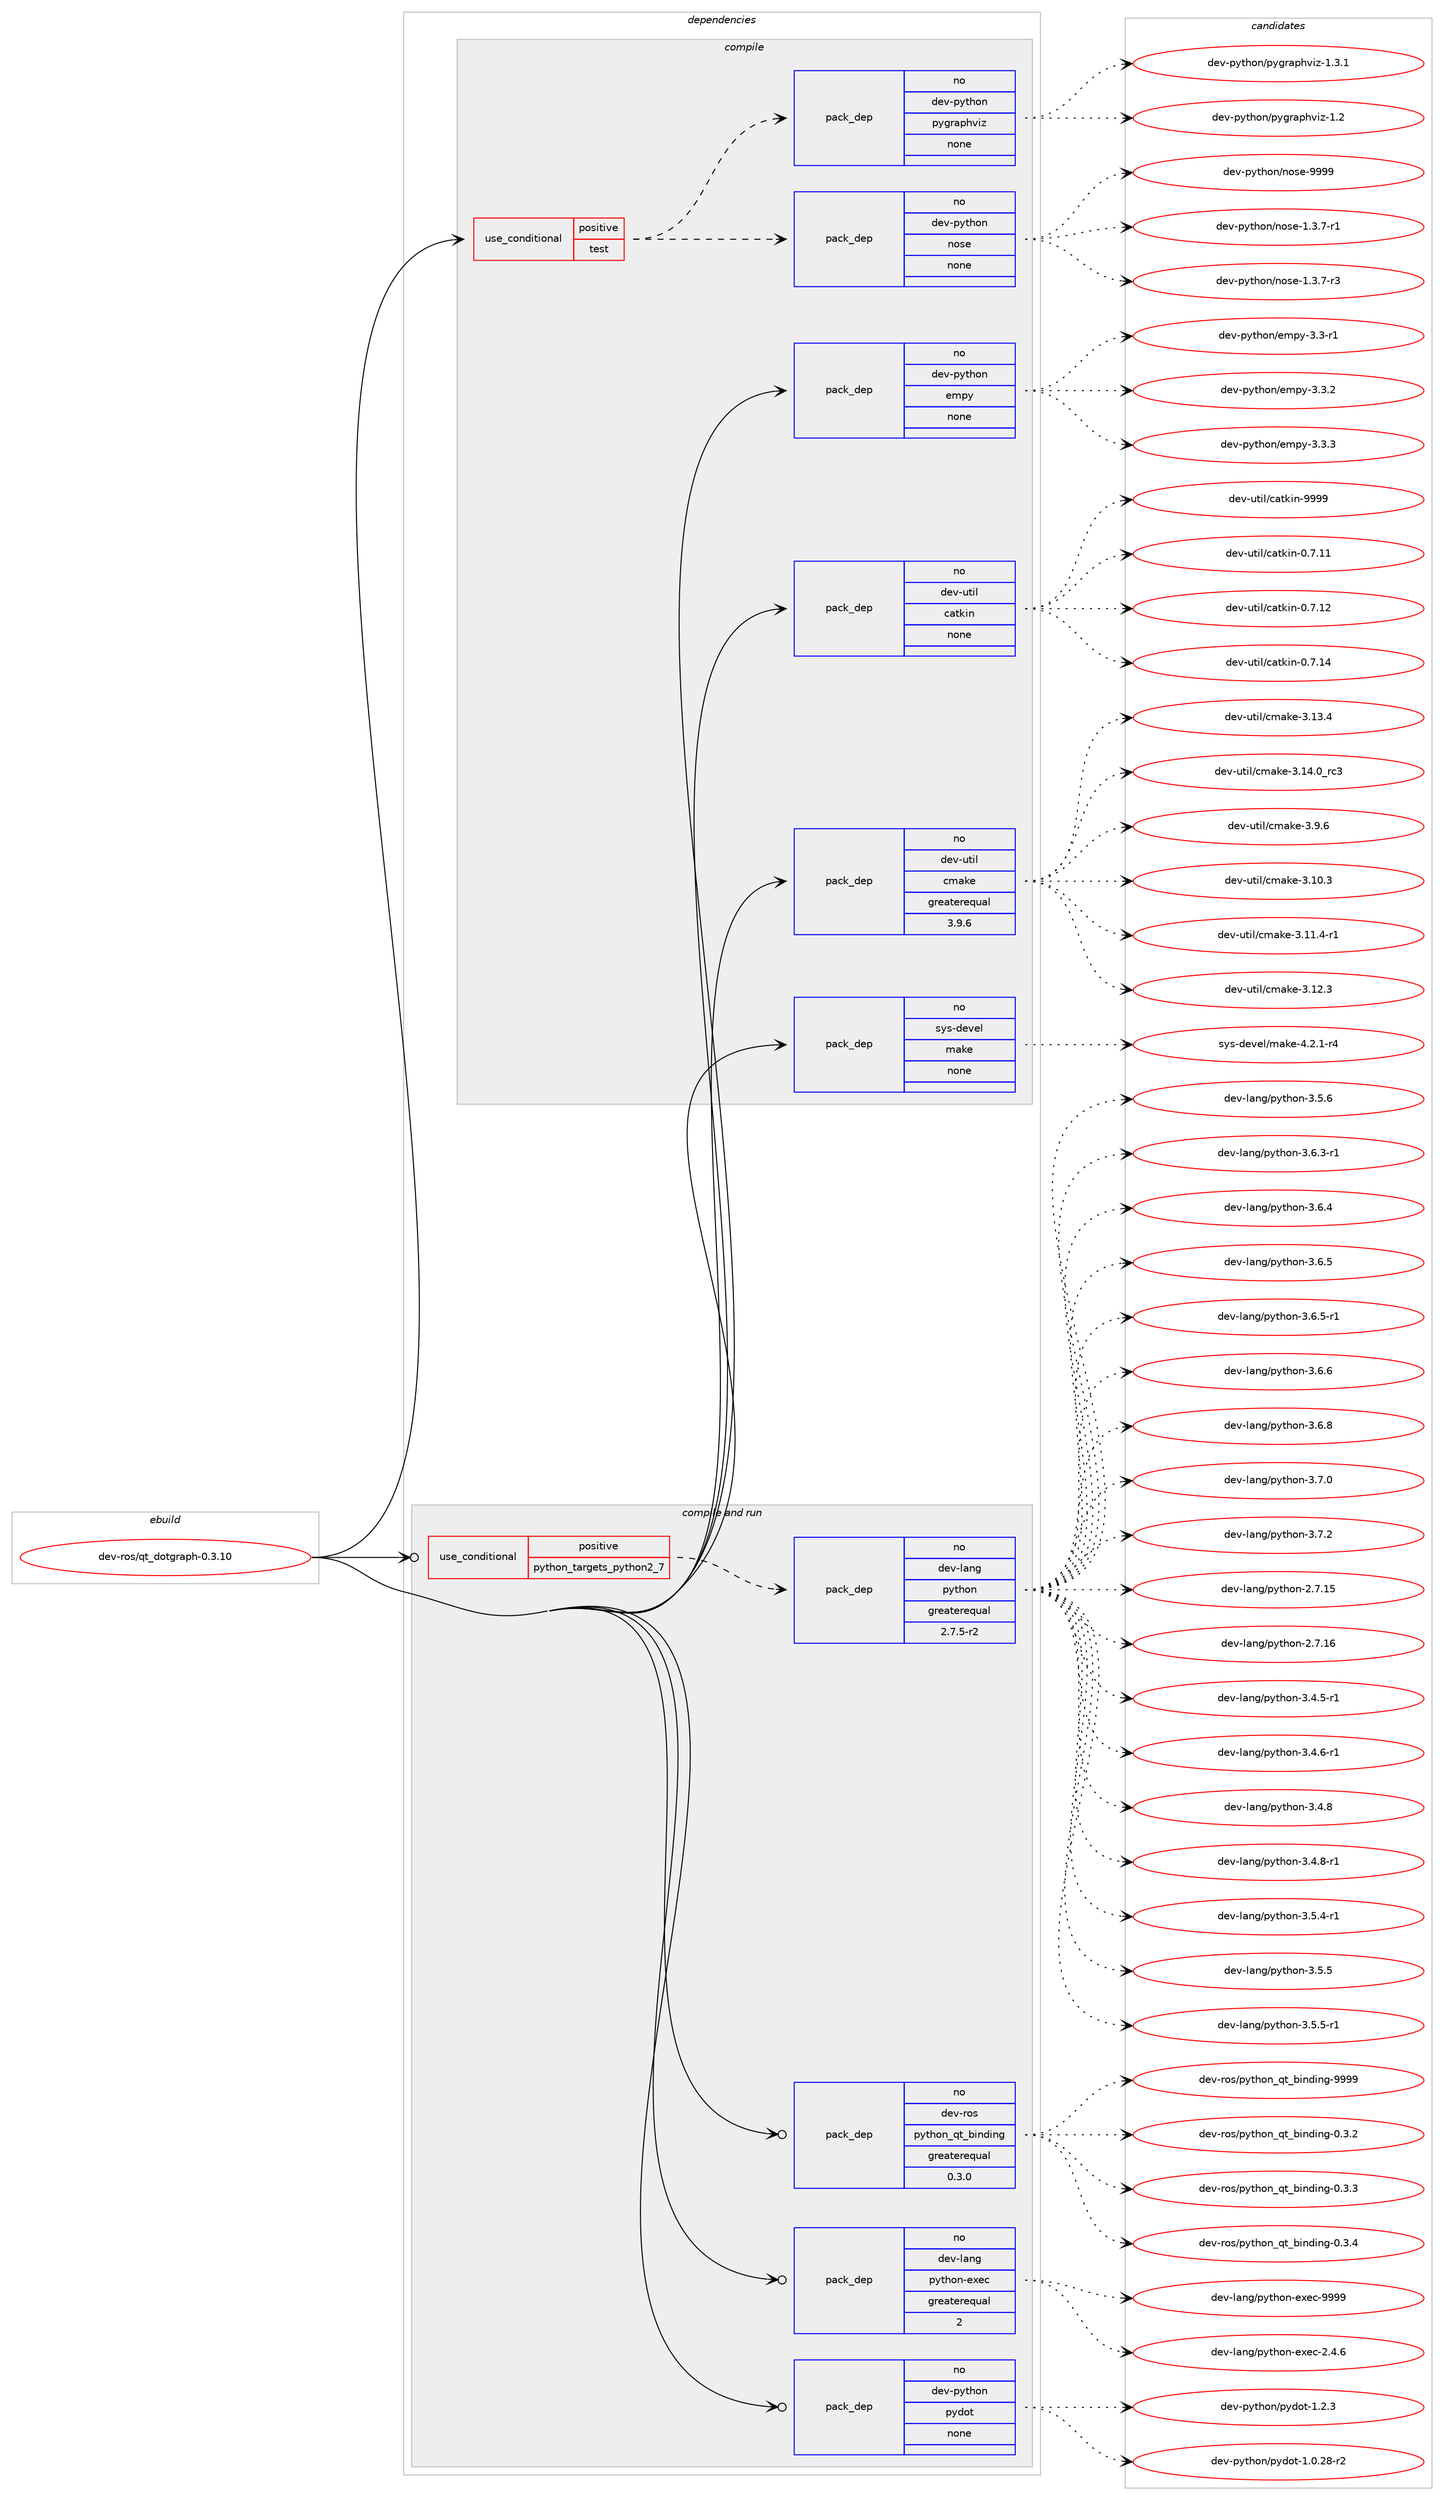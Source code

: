 digraph prolog {

# *************
# Graph options
# *************

newrank=true;
concentrate=true;
compound=true;
graph [rankdir=LR,fontname=Helvetica,fontsize=10,ranksep=1.5];#, ranksep=2.5, nodesep=0.2];
edge  [arrowhead=vee];
node  [fontname=Helvetica,fontsize=10];

# **********
# The ebuild
# **********

subgraph cluster_leftcol {
color=gray;
rank=same;
label=<<i>ebuild</i>>;
id [label="dev-ros/qt_dotgraph-0.3.10", color=red, width=4, href="../dev-ros/qt_dotgraph-0.3.10.svg"];
}

# ****************
# The dependencies
# ****************

subgraph cluster_midcol {
color=gray;
label=<<i>dependencies</i>>;
subgraph cluster_compile {
fillcolor="#eeeeee";
style=filled;
label=<<i>compile</i>>;
subgraph cond389448 {
dependency1462313 [label=<<TABLE BORDER="0" CELLBORDER="1" CELLSPACING="0" CELLPADDING="4"><TR><TD ROWSPAN="3" CELLPADDING="10">use_conditional</TD></TR><TR><TD>positive</TD></TR><TR><TD>test</TD></TR></TABLE>>, shape=none, color=red];
subgraph pack1049475 {
dependency1462314 [label=<<TABLE BORDER="0" CELLBORDER="1" CELLSPACING="0" CELLPADDING="4" WIDTH="220"><TR><TD ROWSPAN="6" CELLPADDING="30">pack_dep</TD></TR><TR><TD WIDTH="110">no</TD></TR><TR><TD>dev-python</TD></TR><TR><TD>nose</TD></TR><TR><TD>none</TD></TR><TR><TD></TD></TR></TABLE>>, shape=none, color=blue];
}
dependency1462313:e -> dependency1462314:w [weight=20,style="dashed",arrowhead="vee"];
subgraph pack1049476 {
dependency1462315 [label=<<TABLE BORDER="0" CELLBORDER="1" CELLSPACING="0" CELLPADDING="4" WIDTH="220"><TR><TD ROWSPAN="6" CELLPADDING="30">pack_dep</TD></TR><TR><TD WIDTH="110">no</TD></TR><TR><TD>dev-python</TD></TR><TR><TD>pygraphviz</TD></TR><TR><TD>none</TD></TR><TR><TD></TD></TR></TABLE>>, shape=none, color=blue];
}
dependency1462313:e -> dependency1462315:w [weight=20,style="dashed",arrowhead="vee"];
}
id:e -> dependency1462313:w [weight=20,style="solid",arrowhead="vee"];
subgraph pack1049477 {
dependency1462316 [label=<<TABLE BORDER="0" CELLBORDER="1" CELLSPACING="0" CELLPADDING="4" WIDTH="220"><TR><TD ROWSPAN="6" CELLPADDING="30">pack_dep</TD></TR><TR><TD WIDTH="110">no</TD></TR><TR><TD>dev-python</TD></TR><TR><TD>empy</TD></TR><TR><TD>none</TD></TR><TR><TD></TD></TR></TABLE>>, shape=none, color=blue];
}
id:e -> dependency1462316:w [weight=20,style="solid",arrowhead="vee"];
subgraph pack1049478 {
dependency1462317 [label=<<TABLE BORDER="0" CELLBORDER="1" CELLSPACING="0" CELLPADDING="4" WIDTH="220"><TR><TD ROWSPAN="6" CELLPADDING="30">pack_dep</TD></TR><TR><TD WIDTH="110">no</TD></TR><TR><TD>dev-util</TD></TR><TR><TD>catkin</TD></TR><TR><TD>none</TD></TR><TR><TD></TD></TR></TABLE>>, shape=none, color=blue];
}
id:e -> dependency1462317:w [weight=20,style="solid",arrowhead="vee"];
subgraph pack1049479 {
dependency1462318 [label=<<TABLE BORDER="0" CELLBORDER="1" CELLSPACING="0" CELLPADDING="4" WIDTH="220"><TR><TD ROWSPAN="6" CELLPADDING="30">pack_dep</TD></TR><TR><TD WIDTH="110">no</TD></TR><TR><TD>dev-util</TD></TR><TR><TD>cmake</TD></TR><TR><TD>greaterequal</TD></TR><TR><TD>3.9.6</TD></TR></TABLE>>, shape=none, color=blue];
}
id:e -> dependency1462318:w [weight=20,style="solid",arrowhead="vee"];
subgraph pack1049480 {
dependency1462319 [label=<<TABLE BORDER="0" CELLBORDER="1" CELLSPACING="0" CELLPADDING="4" WIDTH="220"><TR><TD ROWSPAN="6" CELLPADDING="30">pack_dep</TD></TR><TR><TD WIDTH="110">no</TD></TR><TR><TD>sys-devel</TD></TR><TR><TD>make</TD></TR><TR><TD>none</TD></TR><TR><TD></TD></TR></TABLE>>, shape=none, color=blue];
}
id:e -> dependency1462319:w [weight=20,style="solid",arrowhead="vee"];
}
subgraph cluster_compileandrun {
fillcolor="#eeeeee";
style=filled;
label=<<i>compile and run</i>>;
subgraph cond389449 {
dependency1462320 [label=<<TABLE BORDER="0" CELLBORDER="1" CELLSPACING="0" CELLPADDING="4"><TR><TD ROWSPAN="3" CELLPADDING="10">use_conditional</TD></TR><TR><TD>positive</TD></TR><TR><TD>python_targets_python2_7</TD></TR></TABLE>>, shape=none, color=red];
subgraph pack1049481 {
dependency1462321 [label=<<TABLE BORDER="0" CELLBORDER="1" CELLSPACING="0" CELLPADDING="4" WIDTH="220"><TR><TD ROWSPAN="6" CELLPADDING="30">pack_dep</TD></TR><TR><TD WIDTH="110">no</TD></TR><TR><TD>dev-lang</TD></TR><TR><TD>python</TD></TR><TR><TD>greaterequal</TD></TR><TR><TD>2.7.5-r2</TD></TR></TABLE>>, shape=none, color=blue];
}
dependency1462320:e -> dependency1462321:w [weight=20,style="dashed",arrowhead="vee"];
}
id:e -> dependency1462320:w [weight=20,style="solid",arrowhead="odotvee"];
subgraph pack1049482 {
dependency1462322 [label=<<TABLE BORDER="0" CELLBORDER="1" CELLSPACING="0" CELLPADDING="4" WIDTH="220"><TR><TD ROWSPAN="6" CELLPADDING="30">pack_dep</TD></TR><TR><TD WIDTH="110">no</TD></TR><TR><TD>dev-lang</TD></TR><TR><TD>python-exec</TD></TR><TR><TD>greaterequal</TD></TR><TR><TD>2</TD></TR></TABLE>>, shape=none, color=blue];
}
id:e -> dependency1462322:w [weight=20,style="solid",arrowhead="odotvee"];
subgraph pack1049483 {
dependency1462323 [label=<<TABLE BORDER="0" CELLBORDER="1" CELLSPACING="0" CELLPADDING="4" WIDTH="220"><TR><TD ROWSPAN="6" CELLPADDING="30">pack_dep</TD></TR><TR><TD WIDTH="110">no</TD></TR><TR><TD>dev-python</TD></TR><TR><TD>pydot</TD></TR><TR><TD>none</TD></TR><TR><TD></TD></TR></TABLE>>, shape=none, color=blue];
}
id:e -> dependency1462323:w [weight=20,style="solid",arrowhead="odotvee"];
subgraph pack1049484 {
dependency1462324 [label=<<TABLE BORDER="0" CELLBORDER="1" CELLSPACING="0" CELLPADDING="4" WIDTH="220"><TR><TD ROWSPAN="6" CELLPADDING="30">pack_dep</TD></TR><TR><TD WIDTH="110">no</TD></TR><TR><TD>dev-ros</TD></TR><TR><TD>python_qt_binding</TD></TR><TR><TD>greaterequal</TD></TR><TR><TD>0.3.0</TD></TR></TABLE>>, shape=none, color=blue];
}
id:e -> dependency1462324:w [weight=20,style="solid",arrowhead="odotvee"];
}
subgraph cluster_run {
fillcolor="#eeeeee";
style=filled;
label=<<i>run</i>>;
}
}

# **************
# The candidates
# **************

subgraph cluster_choices {
rank=same;
color=gray;
label=<<i>candidates</i>>;

subgraph choice1049475 {
color=black;
nodesep=1;
choice10010111845112121116104111110471101111151014549465146554511449 [label="dev-python/nose-1.3.7-r1", color=red, width=4,href="../dev-python/nose-1.3.7-r1.svg"];
choice10010111845112121116104111110471101111151014549465146554511451 [label="dev-python/nose-1.3.7-r3", color=red, width=4,href="../dev-python/nose-1.3.7-r3.svg"];
choice10010111845112121116104111110471101111151014557575757 [label="dev-python/nose-9999", color=red, width=4,href="../dev-python/nose-9999.svg"];
dependency1462314:e -> choice10010111845112121116104111110471101111151014549465146554511449:w [style=dotted,weight="100"];
dependency1462314:e -> choice10010111845112121116104111110471101111151014549465146554511451:w [style=dotted,weight="100"];
dependency1462314:e -> choice10010111845112121116104111110471101111151014557575757:w [style=dotted,weight="100"];
}
subgraph choice1049476 {
color=black;
nodesep=1;
choice10010111845112121116104111110471121211031149711210411810512245494650 [label="dev-python/pygraphviz-1.2", color=red, width=4,href="../dev-python/pygraphviz-1.2.svg"];
choice100101118451121211161041111104711212110311497112104118105122454946514649 [label="dev-python/pygraphviz-1.3.1", color=red, width=4,href="../dev-python/pygraphviz-1.3.1.svg"];
dependency1462315:e -> choice10010111845112121116104111110471121211031149711210411810512245494650:w [style=dotted,weight="100"];
dependency1462315:e -> choice100101118451121211161041111104711212110311497112104118105122454946514649:w [style=dotted,weight="100"];
}
subgraph choice1049477 {
color=black;
nodesep=1;
choice1001011184511212111610411111047101109112121455146514511449 [label="dev-python/empy-3.3-r1", color=red, width=4,href="../dev-python/empy-3.3-r1.svg"];
choice1001011184511212111610411111047101109112121455146514650 [label="dev-python/empy-3.3.2", color=red, width=4,href="../dev-python/empy-3.3.2.svg"];
choice1001011184511212111610411111047101109112121455146514651 [label="dev-python/empy-3.3.3", color=red, width=4,href="../dev-python/empy-3.3.3.svg"];
dependency1462316:e -> choice1001011184511212111610411111047101109112121455146514511449:w [style=dotted,weight="100"];
dependency1462316:e -> choice1001011184511212111610411111047101109112121455146514650:w [style=dotted,weight="100"];
dependency1462316:e -> choice1001011184511212111610411111047101109112121455146514651:w [style=dotted,weight="100"];
}
subgraph choice1049478 {
color=black;
nodesep=1;
choice1001011184511711610510847999711610710511045484655464949 [label="dev-util/catkin-0.7.11", color=red, width=4,href="../dev-util/catkin-0.7.11.svg"];
choice1001011184511711610510847999711610710511045484655464950 [label="dev-util/catkin-0.7.12", color=red, width=4,href="../dev-util/catkin-0.7.12.svg"];
choice1001011184511711610510847999711610710511045484655464952 [label="dev-util/catkin-0.7.14", color=red, width=4,href="../dev-util/catkin-0.7.14.svg"];
choice100101118451171161051084799971161071051104557575757 [label="dev-util/catkin-9999", color=red, width=4,href="../dev-util/catkin-9999.svg"];
dependency1462317:e -> choice1001011184511711610510847999711610710511045484655464949:w [style=dotted,weight="100"];
dependency1462317:e -> choice1001011184511711610510847999711610710511045484655464950:w [style=dotted,weight="100"];
dependency1462317:e -> choice1001011184511711610510847999711610710511045484655464952:w [style=dotted,weight="100"];
dependency1462317:e -> choice100101118451171161051084799971161071051104557575757:w [style=dotted,weight="100"];
}
subgraph choice1049479 {
color=black;
nodesep=1;
choice1001011184511711610510847991099710710145514649484651 [label="dev-util/cmake-3.10.3", color=red, width=4,href="../dev-util/cmake-3.10.3.svg"];
choice10010111845117116105108479910997107101455146494946524511449 [label="dev-util/cmake-3.11.4-r1", color=red, width=4,href="../dev-util/cmake-3.11.4-r1.svg"];
choice1001011184511711610510847991099710710145514649504651 [label="dev-util/cmake-3.12.3", color=red, width=4,href="../dev-util/cmake-3.12.3.svg"];
choice1001011184511711610510847991099710710145514649514652 [label="dev-util/cmake-3.13.4", color=red, width=4,href="../dev-util/cmake-3.13.4.svg"];
choice1001011184511711610510847991099710710145514649524648951149951 [label="dev-util/cmake-3.14.0_rc3", color=red, width=4,href="../dev-util/cmake-3.14.0_rc3.svg"];
choice10010111845117116105108479910997107101455146574654 [label="dev-util/cmake-3.9.6", color=red, width=4,href="../dev-util/cmake-3.9.6.svg"];
dependency1462318:e -> choice1001011184511711610510847991099710710145514649484651:w [style=dotted,weight="100"];
dependency1462318:e -> choice10010111845117116105108479910997107101455146494946524511449:w [style=dotted,weight="100"];
dependency1462318:e -> choice1001011184511711610510847991099710710145514649504651:w [style=dotted,weight="100"];
dependency1462318:e -> choice1001011184511711610510847991099710710145514649514652:w [style=dotted,weight="100"];
dependency1462318:e -> choice1001011184511711610510847991099710710145514649524648951149951:w [style=dotted,weight="100"];
dependency1462318:e -> choice10010111845117116105108479910997107101455146574654:w [style=dotted,weight="100"];
}
subgraph choice1049480 {
color=black;
nodesep=1;
choice1151211154510010111810110847109971071014552465046494511452 [label="sys-devel/make-4.2.1-r4", color=red, width=4,href="../sys-devel/make-4.2.1-r4.svg"];
dependency1462319:e -> choice1151211154510010111810110847109971071014552465046494511452:w [style=dotted,weight="100"];
}
subgraph choice1049481 {
color=black;
nodesep=1;
choice10010111845108971101034711212111610411111045504655464953 [label="dev-lang/python-2.7.15", color=red, width=4,href="../dev-lang/python-2.7.15.svg"];
choice10010111845108971101034711212111610411111045504655464954 [label="dev-lang/python-2.7.16", color=red, width=4,href="../dev-lang/python-2.7.16.svg"];
choice1001011184510897110103471121211161041111104551465246534511449 [label="dev-lang/python-3.4.5-r1", color=red, width=4,href="../dev-lang/python-3.4.5-r1.svg"];
choice1001011184510897110103471121211161041111104551465246544511449 [label="dev-lang/python-3.4.6-r1", color=red, width=4,href="../dev-lang/python-3.4.6-r1.svg"];
choice100101118451089711010347112121116104111110455146524656 [label="dev-lang/python-3.4.8", color=red, width=4,href="../dev-lang/python-3.4.8.svg"];
choice1001011184510897110103471121211161041111104551465246564511449 [label="dev-lang/python-3.4.8-r1", color=red, width=4,href="../dev-lang/python-3.4.8-r1.svg"];
choice1001011184510897110103471121211161041111104551465346524511449 [label="dev-lang/python-3.5.4-r1", color=red, width=4,href="../dev-lang/python-3.5.4-r1.svg"];
choice100101118451089711010347112121116104111110455146534653 [label="dev-lang/python-3.5.5", color=red, width=4,href="../dev-lang/python-3.5.5.svg"];
choice1001011184510897110103471121211161041111104551465346534511449 [label="dev-lang/python-3.5.5-r1", color=red, width=4,href="../dev-lang/python-3.5.5-r1.svg"];
choice100101118451089711010347112121116104111110455146534654 [label="dev-lang/python-3.5.6", color=red, width=4,href="../dev-lang/python-3.5.6.svg"];
choice1001011184510897110103471121211161041111104551465446514511449 [label="dev-lang/python-3.6.3-r1", color=red, width=4,href="../dev-lang/python-3.6.3-r1.svg"];
choice100101118451089711010347112121116104111110455146544652 [label="dev-lang/python-3.6.4", color=red, width=4,href="../dev-lang/python-3.6.4.svg"];
choice100101118451089711010347112121116104111110455146544653 [label="dev-lang/python-3.6.5", color=red, width=4,href="../dev-lang/python-3.6.5.svg"];
choice1001011184510897110103471121211161041111104551465446534511449 [label="dev-lang/python-3.6.5-r1", color=red, width=4,href="../dev-lang/python-3.6.5-r1.svg"];
choice100101118451089711010347112121116104111110455146544654 [label="dev-lang/python-3.6.6", color=red, width=4,href="../dev-lang/python-3.6.6.svg"];
choice100101118451089711010347112121116104111110455146544656 [label="dev-lang/python-3.6.8", color=red, width=4,href="../dev-lang/python-3.6.8.svg"];
choice100101118451089711010347112121116104111110455146554648 [label="dev-lang/python-3.7.0", color=red, width=4,href="../dev-lang/python-3.7.0.svg"];
choice100101118451089711010347112121116104111110455146554650 [label="dev-lang/python-3.7.2", color=red, width=4,href="../dev-lang/python-3.7.2.svg"];
dependency1462321:e -> choice10010111845108971101034711212111610411111045504655464953:w [style=dotted,weight="100"];
dependency1462321:e -> choice10010111845108971101034711212111610411111045504655464954:w [style=dotted,weight="100"];
dependency1462321:e -> choice1001011184510897110103471121211161041111104551465246534511449:w [style=dotted,weight="100"];
dependency1462321:e -> choice1001011184510897110103471121211161041111104551465246544511449:w [style=dotted,weight="100"];
dependency1462321:e -> choice100101118451089711010347112121116104111110455146524656:w [style=dotted,weight="100"];
dependency1462321:e -> choice1001011184510897110103471121211161041111104551465246564511449:w [style=dotted,weight="100"];
dependency1462321:e -> choice1001011184510897110103471121211161041111104551465346524511449:w [style=dotted,weight="100"];
dependency1462321:e -> choice100101118451089711010347112121116104111110455146534653:w [style=dotted,weight="100"];
dependency1462321:e -> choice1001011184510897110103471121211161041111104551465346534511449:w [style=dotted,weight="100"];
dependency1462321:e -> choice100101118451089711010347112121116104111110455146534654:w [style=dotted,weight="100"];
dependency1462321:e -> choice1001011184510897110103471121211161041111104551465446514511449:w [style=dotted,weight="100"];
dependency1462321:e -> choice100101118451089711010347112121116104111110455146544652:w [style=dotted,weight="100"];
dependency1462321:e -> choice100101118451089711010347112121116104111110455146544653:w [style=dotted,weight="100"];
dependency1462321:e -> choice1001011184510897110103471121211161041111104551465446534511449:w [style=dotted,weight="100"];
dependency1462321:e -> choice100101118451089711010347112121116104111110455146544654:w [style=dotted,weight="100"];
dependency1462321:e -> choice100101118451089711010347112121116104111110455146544656:w [style=dotted,weight="100"];
dependency1462321:e -> choice100101118451089711010347112121116104111110455146554648:w [style=dotted,weight="100"];
dependency1462321:e -> choice100101118451089711010347112121116104111110455146554650:w [style=dotted,weight="100"];
}
subgraph choice1049482 {
color=black;
nodesep=1;
choice1001011184510897110103471121211161041111104510112010199455046524654 [label="dev-lang/python-exec-2.4.6", color=red, width=4,href="../dev-lang/python-exec-2.4.6.svg"];
choice10010111845108971101034711212111610411111045101120101994557575757 [label="dev-lang/python-exec-9999", color=red, width=4,href="../dev-lang/python-exec-9999.svg"];
dependency1462322:e -> choice1001011184510897110103471121211161041111104510112010199455046524654:w [style=dotted,weight="100"];
dependency1462322:e -> choice10010111845108971101034711212111610411111045101120101994557575757:w [style=dotted,weight="100"];
}
subgraph choice1049483 {
color=black;
nodesep=1;
choice1001011184511212111610411111047112121100111116454946484650564511450 [label="dev-python/pydot-1.0.28-r2", color=red, width=4,href="../dev-python/pydot-1.0.28-r2.svg"];
choice1001011184511212111610411111047112121100111116454946504651 [label="dev-python/pydot-1.2.3", color=red, width=4,href="../dev-python/pydot-1.2.3.svg"];
dependency1462323:e -> choice1001011184511212111610411111047112121100111116454946484650564511450:w [style=dotted,weight="100"];
dependency1462323:e -> choice1001011184511212111610411111047112121100111116454946504651:w [style=dotted,weight="100"];
}
subgraph choice1049484 {
color=black;
nodesep=1;
choice1001011184511411111547112121116104111110951131169598105110100105110103454846514650 [label="dev-ros/python_qt_binding-0.3.2", color=red, width=4,href="../dev-ros/python_qt_binding-0.3.2.svg"];
choice1001011184511411111547112121116104111110951131169598105110100105110103454846514651 [label="dev-ros/python_qt_binding-0.3.3", color=red, width=4,href="../dev-ros/python_qt_binding-0.3.3.svg"];
choice1001011184511411111547112121116104111110951131169598105110100105110103454846514652 [label="dev-ros/python_qt_binding-0.3.4", color=red, width=4,href="../dev-ros/python_qt_binding-0.3.4.svg"];
choice10010111845114111115471121211161041111109511311695981051101001051101034557575757 [label="dev-ros/python_qt_binding-9999", color=red, width=4,href="../dev-ros/python_qt_binding-9999.svg"];
dependency1462324:e -> choice1001011184511411111547112121116104111110951131169598105110100105110103454846514650:w [style=dotted,weight="100"];
dependency1462324:e -> choice1001011184511411111547112121116104111110951131169598105110100105110103454846514651:w [style=dotted,weight="100"];
dependency1462324:e -> choice1001011184511411111547112121116104111110951131169598105110100105110103454846514652:w [style=dotted,weight="100"];
dependency1462324:e -> choice10010111845114111115471121211161041111109511311695981051101001051101034557575757:w [style=dotted,weight="100"];
}
}

}
